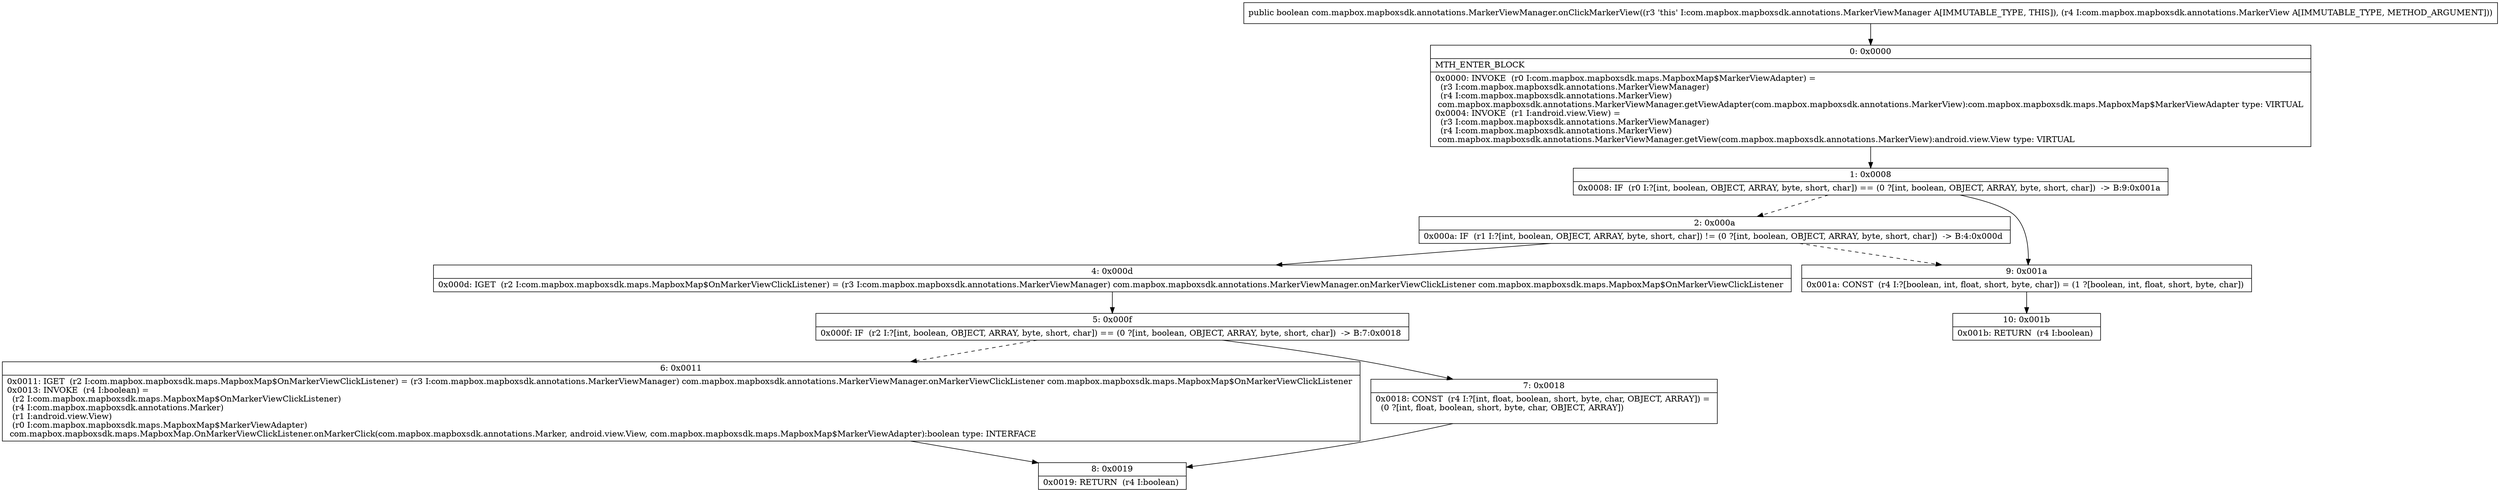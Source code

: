 digraph "CFG forcom.mapbox.mapboxsdk.annotations.MarkerViewManager.onClickMarkerView(Lcom\/mapbox\/mapboxsdk\/annotations\/MarkerView;)Z" {
Node_0 [shape=record,label="{0\:\ 0x0000|MTH_ENTER_BLOCK\l|0x0000: INVOKE  (r0 I:com.mapbox.mapboxsdk.maps.MapboxMap$MarkerViewAdapter) = \l  (r3 I:com.mapbox.mapboxsdk.annotations.MarkerViewManager)\l  (r4 I:com.mapbox.mapboxsdk.annotations.MarkerView)\l com.mapbox.mapboxsdk.annotations.MarkerViewManager.getViewAdapter(com.mapbox.mapboxsdk.annotations.MarkerView):com.mapbox.mapboxsdk.maps.MapboxMap$MarkerViewAdapter type: VIRTUAL \l0x0004: INVOKE  (r1 I:android.view.View) = \l  (r3 I:com.mapbox.mapboxsdk.annotations.MarkerViewManager)\l  (r4 I:com.mapbox.mapboxsdk.annotations.MarkerView)\l com.mapbox.mapboxsdk.annotations.MarkerViewManager.getView(com.mapbox.mapboxsdk.annotations.MarkerView):android.view.View type: VIRTUAL \l}"];
Node_1 [shape=record,label="{1\:\ 0x0008|0x0008: IF  (r0 I:?[int, boolean, OBJECT, ARRAY, byte, short, char]) == (0 ?[int, boolean, OBJECT, ARRAY, byte, short, char])  \-\> B:9:0x001a \l}"];
Node_2 [shape=record,label="{2\:\ 0x000a|0x000a: IF  (r1 I:?[int, boolean, OBJECT, ARRAY, byte, short, char]) != (0 ?[int, boolean, OBJECT, ARRAY, byte, short, char])  \-\> B:4:0x000d \l}"];
Node_4 [shape=record,label="{4\:\ 0x000d|0x000d: IGET  (r2 I:com.mapbox.mapboxsdk.maps.MapboxMap$OnMarkerViewClickListener) = (r3 I:com.mapbox.mapboxsdk.annotations.MarkerViewManager) com.mapbox.mapboxsdk.annotations.MarkerViewManager.onMarkerViewClickListener com.mapbox.mapboxsdk.maps.MapboxMap$OnMarkerViewClickListener \l}"];
Node_5 [shape=record,label="{5\:\ 0x000f|0x000f: IF  (r2 I:?[int, boolean, OBJECT, ARRAY, byte, short, char]) == (0 ?[int, boolean, OBJECT, ARRAY, byte, short, char])  \-\> B:7:0x0018 \l}"];
Node_6 [shape=record,label="{6\:\ 0x0011|0x0011: IGET  (r2 I:com.mapbox.mapboxsdk.maps.MapboxMap$OnMarkerViewClickListener) = (r3 I:com.mapbox.mapboxsdk.annotations.MarkerViewManager) com.mapbox.mapboxsdk.annotations.MarkerViewManager.onMarkerViewClickListener com.mapbox.mapboxsdk.maps.MapboxMap$OnMarkerViewClickListener \l0x0013: INVOKE  (r4 I:boolean) = \l  (r2 I:com.mapbox.mapboxsdk.maps.MapboxMap$OnMarkerViewClickListener)\l  (r4 I:com.mapbox.mapboxsdk.annotations.Marker)\l  (r1 I:android.view.View)\l  (r0 I:com.mapbox.mapboxsdk.maps.MapboxMap$MarkerViewAdapter)\l com.mapbox.mapboxsdk.maps.MapboxMap.OnMarkerViewClickListener.onMarkerClick(com.mapbox.mapboxsdk.annotations.Marker, android.view.View, com.mapbox.mapboxsdk.maps.MapboxMap$MarkerViewAdapter):boolean type: INTERFACE \l}"];
Node_7 [shape=record,label="{7\:\ 0x0018|0x0018: CONST  (r4 I:?[int, float, boolean, short, byte, char, OBJECT, ARRAY]) = \l  (0 ?[int, float, boolean, short, byte, char, OBJECT, ARRAY])\l \l}"];
Node_8 [shape=record,label="{8\:\ 0x0019|0x0019: RETURN  (r4 I:boolean) \l}"];
Node_9 [shape=record,label="{9\:\ 0x001a|0x001a: CONST  (r4 I:?[boolean, int, float, short, byte, char]) = (1 ?[boolean, int, float, short, byte, char]) \l}"];
Node_10 [shape=record,label="{10\:\ 0x001b|0x001b: RETURN  (r4 I:boolean) \l}"];
MethodNode[shape=record,label="{public boolean com.mapbox.mapboxsdk.annotations.MarkerViewManager.onClickMarkerView((r3 'this' I:com.mapbox.mapboxsdk.annotations.MarkerViewManager A[IMMUTABLE_TYPE, THIS]), (r4 I:com.mapbox.mapboxsdk.annotations.MarkerView A[IMMUTABLE_TYPE, METHOD_ARGUMENT])) }"];
MethodNode -> Node_0;
Node_0 -> Node_1;
Node_1 -> Node_2[style=dashed];
Node_1 -> Node_9;
Node_2 -> Node_4;
Node_2 -> Node_9[style=dashed];
Node_4 -> Node_5;
Node_5 -> Node_6[style=dashed];
Node_5 -> Node_7;
Node_6 -> Node_8;
Node_7 -> Node_8;
Node_9 -> Node_10;
}


